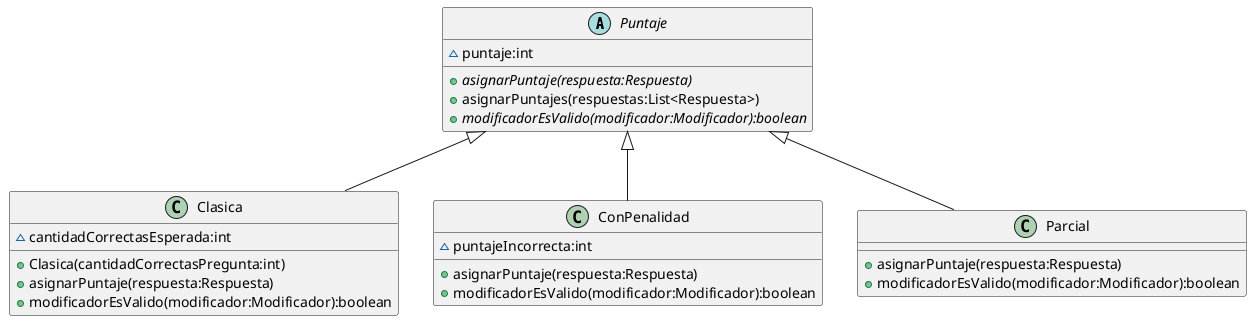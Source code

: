 @startuml PUNTAJE

abstract class Puntaje{
    ~ puntaje:int

    + {abstract} asignarPuntaje(respuesta:Respuesta)
    + asignarPuntajes(respuestas:List<Respuesta>)
    + {abstract} modificadorEsValido(modificador:Modificador):boolean
}

class Clasica extends Puntaje{
    ~ cantidadCorrectasEsperada:int

    + Clasica(cantidadCorrectasPregunta:int)
    + asignarPuntaje(respuesta:Respuesta)
    + modificadorEsValido(modificador:Modificador):boolean
}

class ConPenalidad extends Puntaje{
    ~ puntajeIncorrecta:int

    + asignarPuntaje(respuesta:Respuesta)
    + modificadorEsValido(modificador:Modificador):boolean
}

class Parcial extends Puntaje{
    + asignarPuntaje(respuesta:Respuesta)
    + modificadorEsValido(modificador:Modificador):boolean
}